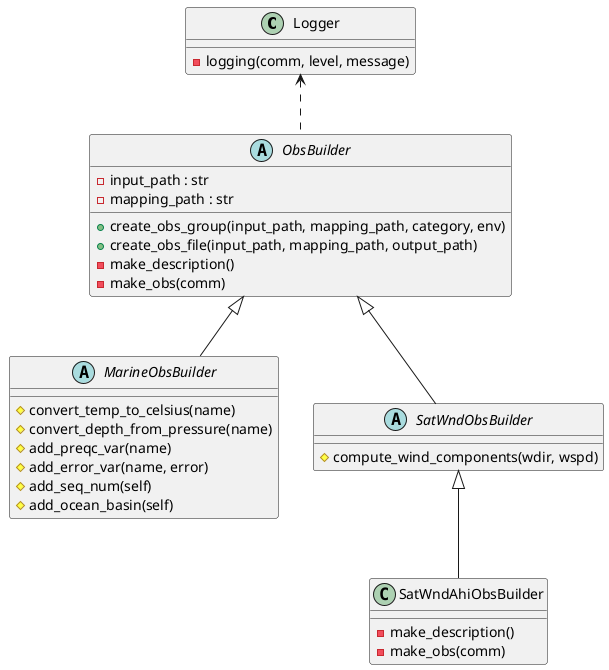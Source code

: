 @startuml
'skinparam dpi 300
'scale 1024 width

class Logger
{
  - logging(comm, level, message)
}

abstract class ObsBuilder
{
  - input_path : str
  - mapping_path : str

  + create_obs_group(input_path, mapping_path, category, env)
  + create_obs_file(input_path, mapping_path, output_path)
  - make_description()
  - make_obs(comm)
}

abstract class MarineObsBuilder
{
  # convert_temp_to_celsius(name)
  # convert_depth_from_pressure(name)
  # add_preqc_var(name)
  # add_error_var(name, error)
  # add_seq_num(self)
  # add_ocean_basin(self)
}

abstract class SatWndObsBuilder
{
  # compute_wind_components(wdir, wspd)
}

class SatWndAhiObsBuilder
{
  - make_description()
  - make_obs(comm)
}

Logger <.. ObsBuilder
ObsBuilder <|-- MarineObsBuilder
ObsBuilder <|-- SatWndObsBuilder
SatWndObsBuilder <|-- SatWndAhiObsBuilder


@enduml

